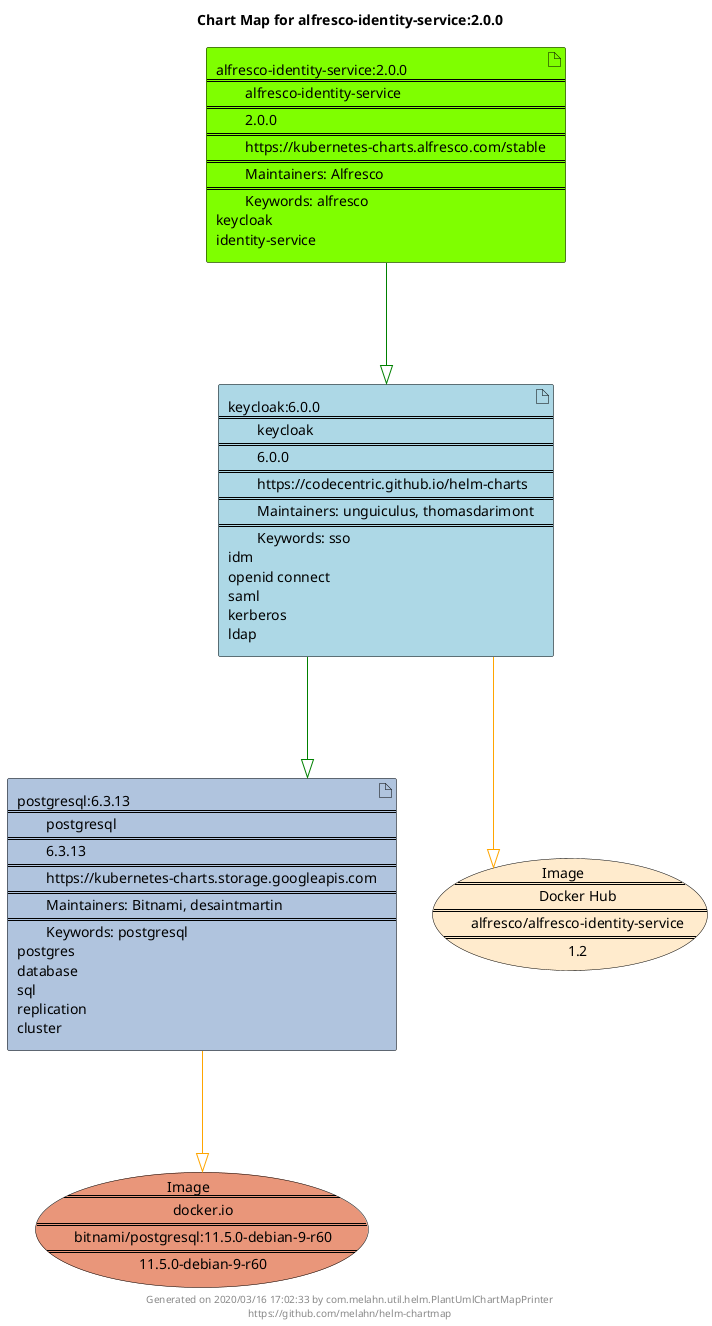 @startuml
skinparam linetype ortho
skinparam backgroundColor white
skinparam usecaseBorderColor black
skinparam usecaseArrowColor LightSlateGray
skinparam artifactBorderColor black
skinparam artifactArrowColor LightSlateGray

title Chart Map for alfresco-identity-service:2.0.0

'There are 3 referenced Helm Charts
artifact "postgresql:6.3.13\n====\n\tpostgresql\n====\n\t6.3.13\n====\n\thttps://kubernetes-charts.storage.googleapis.com\n====\n\tMaintainers: Bitnami, desaintmartin\n====\n\tKeywords: postgresql\npostgres\ndatabase\nsql\nreplication\ncluster" as postgresql_6_3_13 #LightSteelBlue
artifact "keycloak:6.0.0\n====\n\tkeycloak\n====\n\t6.0.0\n====\n\thttps://codecentric.github.io/helm-charts\n====\n\tMaintainers: unguiculus, thomasdarimont\n====\n\tKeywords: sso\nidm\nopenid connect\nsaml\nkerberos\nldap" as keycloak_6_0_0 #LightBlue
artifact "alfresco-identity-service:2.0.0\n====\n\talfresco-identity-service\n====\n\t2.0.0\n====\n\thttps://kubernetes-charts.alfresco.com/stable\n====\n\tMaintainers: Alfresco\n====\n\tKeywords: alfresco\nkeycloak\nidentity-service" as alfresco_identity_service_2_0_0 #Chartreuse

'There are 2 referenced Docker Images
usecase "Image\n====\n\tdocker.io\n====\n\tbitnami/postgresql:11.5.0-debian-9-r60\n====\n\t11.5.0-debian-9-r60" as docker_io_bitnami_postgresql_11_5_0_debian_9_r60 #DarkSalmon
usecase "Image\n====\n\tDocker Hub\n====\n\talfresco/alfresco-identity-service\n====\n\t1.2" as alfresco_alfresco_identity_service_1_2 #BlanchedAlmond

'Chart Dependencies
alfresco_identity_service_2_0_0--[#green]-|>keycloak_6_0_0
keycloak_6_0_0--[#green]-|>postgresql_6_3_13
postgresql_6_3_13--[#orange]-|>docker_io_bitnami_postgresql_11_5_0_debian_9_r60
keycloak_6_0_0--[#orange]-|>alfresco_alfresco_identity_service_1_2

center footer Generated on 2020/03/16 17:02:33 by com.melahn.util.helm.PlantUmlChartMapPrinter\nhttps://github.com/melahn/helm-chartmap
@enduml
